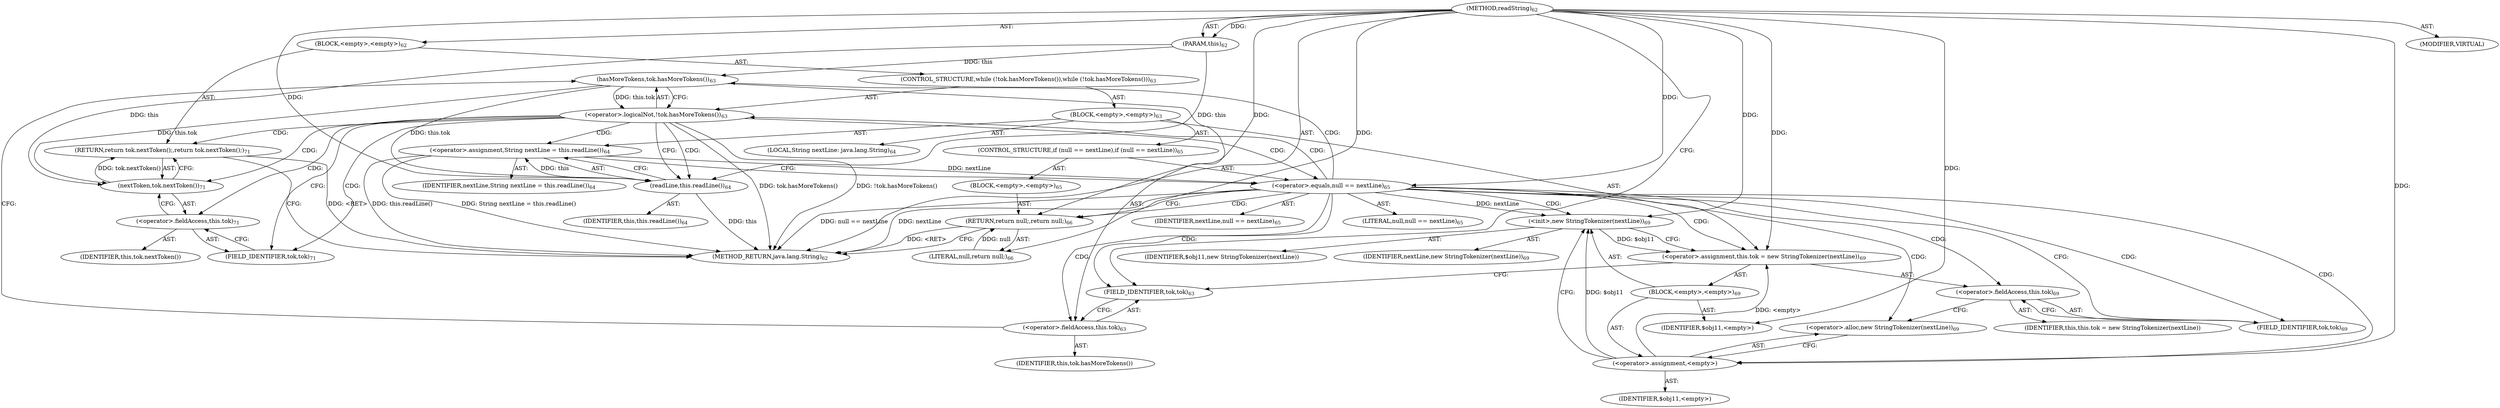 digraph "readString" {  
"285" [label = <(METHOD,readString)<SUB>62</SUB>> ]
"10" [label = <(PARAM,this)<SUB>62</SUB>> ]
"286" [label = <(BLOCK,&lt;empty&gt;,&lt;empty&gt;)<SUB>62</SUB>> ]
"287" [label = <(CONTROL_STRUCTURE,while (!tok.hasMoreTokens()),while (!tok.hasMoreTokens()))<SUB>63</SUB>> ]
"288" [label = <(&lt;operator&gt;.logicalNot,!tok.hasMoreTokens())<SUB>63</SUB>> ]
"289" [label = <(hasMoreTokens,tok.hasMoreTokens())<SUB>63</SUB>> ]
"290" [label = <(&lt;operator&gt;.fieldAccess,this.tok)<SUB>63</SUB>> ]
"291" [label = <(IDENTIFIER,this,tok.hasMoreTokens())> ]
"292" [label = <(FIELD_IDENTIFIER,tok,tok)<SUB>63</SUB>> ]
"293" [label = <(BLOCK,&lt;empty&gt;,&lt;empty&gt;)<SUB>63</SUB>> ]
"294" [label = <(LOCAL,String nextLine: java.lang.String)<SUB>64</SUB>> ]
"295" [label = <(&lt;operator&gt;.assignment,String nextLine = this.readLine())<SUB>64</SUB>> ]
"296" [label = <(IDENTIFIER,nextLine,String nextLine = this.readLine())<SUB>64</SUB>> ]
"297" [label = <(readLine,this.readLine())<SUB>64</SUB>> ]
"9" [label = <(IDENTIFIER,this,this.readLine())<SUB>64</SUB>> ]
"298" [label = <(CONTROL_STRUCTURE,if (null == nextLine),if (null == nextLine))<SUB>65</SUB>> ]
"299" [label = <(&lt;operator&gt;.equals,null == nextLine)<SUB>65</SUB>> ]
"300" [label = <(LITERAL,null,null == nextLine)<SUB>65</SUB>> ]
"301" [label = <(IDENTIFIER,nextLine,null == nextLine)<SUB>65</SUB>> ]
"302" [label = <(BLOCK,&lt;empty&gt;,&lt;empty&gt;)<SUB>65</SUB>> ]
"303" [label = <(RETURN,return null;,return null;)<SUB>66</SUB>> ]
"304" [label = <(LITERAL,null,return null;)<SUB>66</SUB>> ]
"305" [label = <(&lt;operator&gt;.assignment,this.tok = new StringTokenizer(nextLine))<SUB>69</SUB>> ]
"306" [label = <(&lt;operator&gt;.fieldAccess,this.tok)<SUB>69</SUB>> ]
"307" [label = <(IDENTIFIER,this,this.tok = new StringTokenizer(nextLine))> ]
"308" [label = <(FIELD_IDENTIFIER,tok,tok)<SUB>69</SUB>> ]
"309" [label = <(BLOCK,&lt;empty&gt;,&lt;empty&gt;)<SUB>69</SUB>> ]
"310" [label = <(&lt;operator&gt;.assignment,&lt;empty&gt;)> ]
"311" [label = <(IDENTIFIER,$obj11,&lt;empty&gt;)> ]
"312" [label = <(&lt;operator&gt;.alloc,new StringTokenizer(nextLine))<SUB>69</SUB>> ]
"313" [label = <(&lt;init&gt;,new StringTokenizer(nextLine))<SUB>69</SUB>> ]
"314" [label = <(IDENTIFIER,$obj11,new StringTokenizer(nextLine))> ]
"315" [label = <(IDENTIFIER,nextLine,new StringTokenizer(nextLine))<SUB>69</SUB>> ]
"316" [label = <(IDENTIFIER,$obj11,&lt;empty&gt;)> ]
"317" [label = <(RETURN,return tok.nextToken();,return tok.nextToken();)<SUB>71</SUB>> ]
"318" [label = <(nextToken,tok.nextToken())<SUB>71</SUB>> ]
"319" [label = <(&lt;operator&gt;.fieldAccess,this.tok)<SUB>71</SUB>> ]
"320" [label = <(IDENTIFIER,this,tok.nextToken())> ]
"321" [label = <(FIELD_IDENTIFIER,tok,tok)<SUB>71</SUB>> ]
"322" [label = <(MODIFIER,VIRTUAL)> ]
"323" [label = <(METHOD_RETURN,java.lang.String)<SUB>62</SUB>> ]
  "285" -> "10"  [ label = "AST: "] 
  "285" -> "286"  [ label = "AST: "] 
  "285" -> "322"  [ label = "AST: "] 
  "285" -> "323"  [ label = "AST: "] 
  "286" -> "287"  [ label = "AST: "] 
  "286" -> "317"  [ label = "AST: "] 
  "287" -> "288"  [ label = "AST: "] 
  "287" -> "293"  [ label = "AST: "] 
  "288" -> "289"  [ label = "AST: "] 
  "289" -> "290"  [ label = "AST: "] 
  "290" -> "291"  [ label = "AST: "] 
  "290" -> "292"  [ label = "AST: "] 
  "293" -> "294"  [ label = "AST: "] 
  "293" -> "295"  [ label = "AST: "] 
  "293" -> "298"  [ label = "AST: "] 
  "293" -> "305"  [ label = "AST: "] 
  "295" -> "296"  [ label = "AST: "] 
  "295" -> "297"  [ label = "AST: "] 
  "297" -> "9"  [ label = "AST: "] 
  "298" -> "299"  [ label = "AST: "] 
  "298" -> "302"  [ label = "AST: "] 
  "299" -> "300"  [ label = "AST: "] 
  "299" -> "301"  [ label = "AST: "] 
  "302" -> "303"  [ label = "AST: "] 
  "303" -> "304"  [ label = "AST: "] 
  "305" -> "306"  [ label = "AST: "] 
  "305" -> "309"  [ label = "AST: "] 
  "306" -> "307"  [ label = "AST: "] 
  "306" -> "308"  [ label = "AST: "] 
  "309" -> "310"  [ label = "AST: "] 
  "309" -> "313"  [ label = "AST: "] 
  "309" -> "316"  [ label = "AST: "] 
  "310" -> "311"  [ label = "AST: "] 
  "310" -> "312"  [ label = "AST: "] 
  "313" -> "314"  [ label = "AST: "] 
  "313" -> "315"  [ label = "AST: "] 
  "317" -> "318"  [ label = "AST: "] 
  "318" -> "319"  [ label = "AST: "] 
  "319" -> "320"  [ label = "AST: "] 
  "319" -> "321"  [ label = "AST: "] 
  "317" -> "323"  [ label = "CFG: "] 
  "288" -> "297"  [ label = "CFG: "] 
  "288" -> "321"  [ label = "CFG: "] 
  "318" -> "317"  [ label = "CFG: "] 
  "289" -> "288"  [ label = "CFG: "] 
  "295" -> "299"  [ label = "CFG: "] 
  "305" -> "292"  [ label = "CFG: "] 
  "319" -> "318"  [ label = "CFG: "] 
  "290" -> "289"  [ label = "CFG: "] 
  "297" -> "295"  [ label = "CFG: "] 
  "299" -> "303"  [ label = "CFG: "] 
  "299" -> "308"  [ label = "CFG: "] 
  "306" -> "312"  [ label = "CFG: "] 
  "321" -> "319"  [ label = "CFG: "] 
  "292" -> "290"  [ label = "CFG: "] 
  "303" -> "323"  [ label = "CFG: "] 
  "308" -> "306"  [ label = "CFG: "] 
  "310" -> "313"  [ label = "CFG: "] 
  "313" -> "305"  [ label = "CFG: "] 
  "312" -> "310"  [ label = "CFG: "] 
  "285" -> "292"  [ label = "CFG: "] 
  "317" -> "323"  [ label = "DDG: &lt;RET&gt;"] 
  "303" -> "323"  [ label = "DDG: &lt;RET&gt;"] 
  "288" -> "323"  [ label = "DDG: tok.hasMoreTokens()"] 
  "288" -> "323"  [ label = "DDG: !tok.hasMoreTokens()"] 
  "297" -> "323"  [ label = "DDG: this"] 
  "295" -> "323"  [ label = "DDG: this.readLine()"] 
  "295" -> "323"  [ label = "DDG: String nextLine = this.readLine()"] 
  "299" -> "323"  [ label = "DDG: nextLine"] 
  "299" -> "323"  [ label = "DDG: null == nextLine"] 
  "285" -> "10"  [ label = "DDG: "] 
  "318" -> "317"  [ label = "DDG: tok.nextToken()"] 
  "289" -> "288"  [ label = "DDG: this.tok"] 
  "297" -> "295"  [ label = "DDG: this"] 
  "310" -> "305"  [ label = "DDG: &lt;empty&gt;"] 
  "313" -> "305"  [ label = "DDG: $obj11"] 
  "285" -> "305"  [ label = "DDG: "] 
  "10" -> "318"  [ label = "DDG: this"] 
  "289" -> "318"  [ label = "DDG: this.tok"] 
  "10" -> "289"  [ label = "DDG: this"] 
  "10" -> "297"  [ label = "DDG: this"] 
  "289" -> "297"  [ label = "DDG: this.tok"] 
  "285" -> "297"  [ label = "DDG: "] 
  "285" -> "299"  [ label = "DDG: "] 
  "295" -> "299"  [ label = "DDG: nextLine"] 
  "304" -> "303"  [ label = "DDG: null"] 
  "285" -> "303"  [ label = "DDG: "] 
  "285" -> "310"  [ label = "DDG: "] 
  "285" -> "316"  [ label = "DDG: "] 
  "285" -> "304"  [ label = "DDG: "] 
  "310" -> "313"  [ label = "DDG: $obj11"] 
  "285" -> "313"  [ label = "DDG: "] 
  "299" -> "313"  [ label = "DDG: nextLine"] 
  "288" -> "319"  [ label = "CDG: "] 
  "288" -> "318"  [ label = "CDG: "] 
  "288" -> "317"  [ label = "CDG: "] 
  "288" -> "295"  [ label = "CDG: "] 
  "288" -> "297"  [ label = "CDG: "] 
  "288" -> "321"  [ label = "CDG: "] 
  "288" -> "299"  [ label = "CDG: "] 
  "299" -> "310"  [ label = "CDG: "] 
  "299" -> "288"  [ label = "CDG: "] 
  "299" -> "292"  [ label = "CDG: "] 
  "299" -> "290"  [ label = "CDG: "] 
  "299" -> "308"  [ label = "CDG: "] 
  "299" -> "305"  [ label = "CDG: "] 
  "299" -> "313"  [ label = "CDG: "] 
  "299" -> "303"  [ label = "CDG: "] 
  "299" -> "312"  [ label = "CDG: "] 
  "299" -> "306"  [ label = "CDG: "] 
  "299" -> "289"  [ label = "CDG: "] 
}
